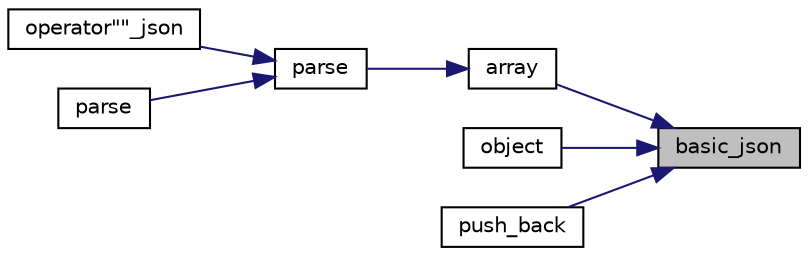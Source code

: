 digraph "basic_json"
{
 // LATEX_PDF_SIZE
  edge [fontname="Helvetica",fontsize="10",labelfontname="Helvetica",labelfontsize="10"];
  node [fontname="Helvetica",fontsize="10",shape=record];
  rankdir="RL";
  Node1 [label="basic_json",height=0.2,width=0.4,color="black", fillcolor="grey75", style="filled", fontcolor="black",tooltip="create an empty value with a given type"];
  Node1 -> Node2 [dir="back",color="midnightblue",fontsize="10",style="solid",fontname="Helvetica"];
  Node2 [label="array",height=0.2,width=0.4,color="black", fillcolor="white", style="filled",URL="$classnlohmann_1_1basic__json.html#a16bfbc9e705582cdf7e88affced6ca51",tooltip="explicitly create an array from an initializer list"];
  Node2 -> Node3 [dir="back",color="midnightblue",fontsize="10",style="solid",fontname="Helvetica"];
  Node3 [label="parse",height=0.2,width=0.4,color="black", fillcolor="white", style="filled",URL="$classnlohmann_1_1basic__json.html#a59c8a7fee8883e55b4317dfd6cab4912",tooltip="deserialize from an array"];
  Node3 -> Node4 [dir="back",color="midnightblue",fontsize="10",style="solid",fontname="Helvetica"];
  Node4 [label="operator\"\"_json",height=0.2,width=0.4,color="black", fillcolor="white", style="filled",URL="$json_8hpp.html#ae90d59ab420a183cd5fb8588bdc95e06",tooltip="user-defined string literal for JSON values"];
  Node3 -> Node5 [dir="back",color="midnightblue",fontsize="10",style="solid",fontname="Helvetica"];
  Node5 [label="parse",height=0.2,width=0.4,color="black", fillcolor="white", style="filled",URL="$classnlohmann_1_1basic__json.html#afa4d3c57e6fda1fce97025d155f5642f",tooltip="deserialize from string literal"];
  Node1 -> Node6 [dir="back",color="midnightblue",fontsize="10",style="solid",fontname="Helvetica"];
  Node6 [label="object",height=0.2,width=0.4,color="black", fillcolor="white", style="filled",URL="$classnlohmann_1_1basic__json.html#a6955fcba671f39d7d04164ef034aada8",tooltip="explicitly create an object from an initializer list"];
  Node1 -> Node7 [dir="back",color="midnightblue",fontsize="10",style="solid",fontname="Helvetica"];
  Node7 [label="push_back",height=0.2,width=0.4,color="black", fillcolor="white", style="filled",URL="$classnlohmann_1_1basic__json.html#a77ab6e7e6b70135f022172a021a15550",tooltip="add an object to an object"];
}
